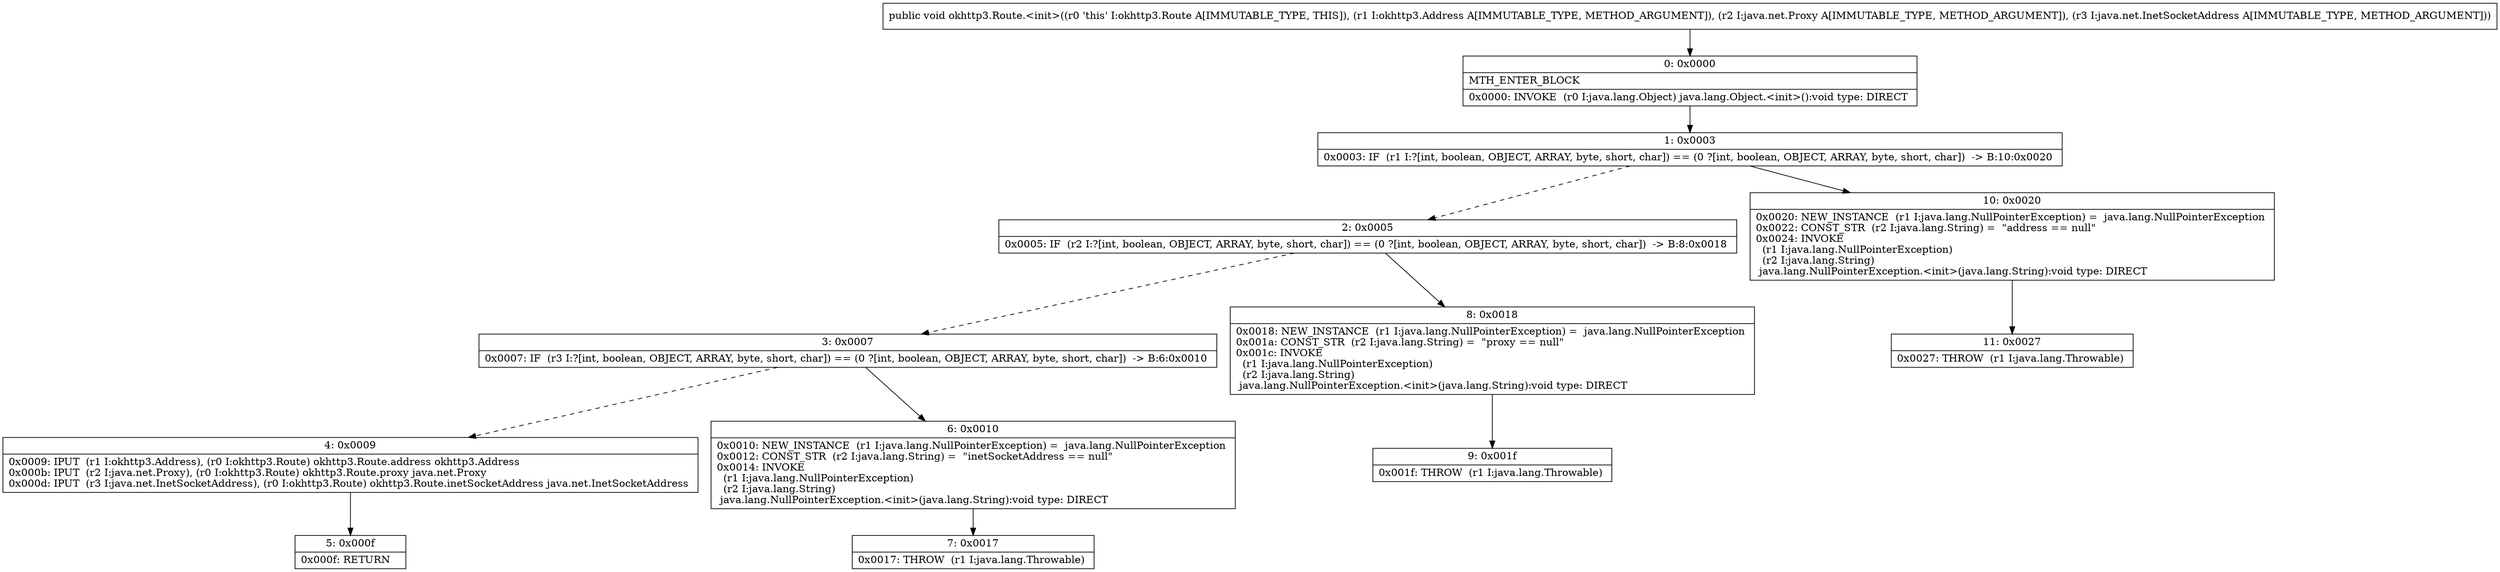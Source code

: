 digraph "CFG forokhttp3.Route.\<init\>(Lokhttp3\/Address;Ljava\/net\/Proxy;Ljava\/net\/InetSocketAddress;)V" {
Node_0 [shape=record,label="{0\:\ 0x0000|MTH_ENTER_BLOCK\l|0x0000: INVOKE  (r0 I:java.lang.Object) java.lang.Object.\<init\>():void type: DIRECT \l}"];
Node_1 [shape=record,label="{1\:\ 0x0003|0x0003: IF  (r1 I:?[int, boolean, OBJECT, ARRAY, byte, short, char]) == (0 ?[int, boolean, OBJECT, ARRAY, byte, short, char])  \-\> B:10:0x0020 \l}"];
Node_2 [shape=record,label="{2\:\ 0x0005|0x0005: IF  (r2 I:?[int, boolean, OBJECT, ARRAY, byte, short, char]) == (0 ?[int, boolean, OBJECT, ARRAY, byte, short, char])  \-\> B:8:0x0018 \l}"];
Node_3 [shape=record,label="{3\:\ 0x0007|0x0007: IF  (r3 I:?[int, boolean, OBJECT, ARRAY, byte, short, char]) == (0 ?[int, boolean, OBJECT, ARRAY, byte, short, char])  \-\> B:6:0x0010 \l}"];
Node_4 [shape=record,label="{4\:\ 0x0009|0x0009: IPUT  (r1 I:okhttp3.Address), (r0 I:okhttp3.Route) okhttp3.Route.address okhttp3.Address \l0x000b: IPUT  (r2 I:java.net.Proxy), (r0 I:okhttp3.Route) okhttp3.Route.proxy java.net.Proxy \l0x000d: IPUT  (r3 I:java.net.InetSocketAddress), (r0 I:okhttp3.Route) okhttp3.Route.inetSocketAddress java.net.InetSocketAddress \l}"];
Node_5 [shape=record,label="{5\:\ 0x000f|0x000f: RETURN   \l}"];
Node_6 [shape=record,label="{6\:\ 0x0010|0x0010: NEW_INSTANCE  (r1 I:java.lang.NullPointerException) =  java.lang.NullPointerException \l0x0012: CONST_STR  (r2 I:java.lang.String) =  \"inetSocketAddress == null\" \l0x0014: INVOKE  \l  (r1 I:java.lang.NullPointerException)\l  (r2 I:java.lang.String)\l java.lang.NullPointerException.\<init\>(java.lang.String):void type: DIRECT \l}"];
Node_7 [shape=record,label="{7\:\ 0x0017|0x0017: THROW  (r1 I:java.lang.Throwable) \l}"];
Node_8 [shape=record,label="{8\:\ 0x0018|0x0018: NEW_INSTANCE  (r1 I:java.lang.NullPointerException) =  java.lang.NullPointerException \l0x001a: CONST_STR  (r2 I:java.lang.String) =  \"proxy == null\" \l0x001c: INVOKE  \l  (r1 I:java.lang.NullPointerException)\l  (r2 I:java.lang.String)\l java.lang.NullPointerException.\<init\>(java.lang.String):void type: DIRECT \l}"];
Node_9 [shape=record,label="{9\:\ 0x001f|0x001f: THROW  (r1 I:java.lang.Throwable) \l}"];
Node_10 [shape=record,label="{10\:\ 0x0020|0x0020: NEW_INSTANCE  (r1 I:java.lang.NullPointerException) =  java.lang.NullPointerException \l0x0022: CONST_STR  (r2 I:java.lang.String) =  \"address == null\" \l0x0024: INVOKE  \l  (r1 I:java.lang.NullPointerException)\l  (r2 I:java.lang.String)\l java.lang.NullPointerException.\<init\>(java.lang.String):void type: DIRECT \l}"];
Node_11 [shape=record,label="{11\:\ 0x0027|0x0027: THROW  (r1 I:java.lang.Throwable) \l}"];
MethodNode[shape=record,label="{public void okhttp3.Route.\<init\>((r0 'this' I:okhttp3.Route A[IMMUTABLE_TYPE, THIS]), (r1 I:okhttp3.Address A[IMMUTABLE_TYPE, METHOD_ARGUMENT]), (r2 I:java.net.Proxy A[IMMUTABLE_TYPE, METHOD_ARGUMENT]), (r3 I:java.net.InetSocketAddress A[IMMUTABLE_TYPE, METHOD_ARGUMENT])) }"];
MethodNode -> Node_0;
Node_0 -> Node_1;
Node_1 -> Node_2[style=dashed];
Node_1 -> Node_10;
Node_2 -> Node_3[style=dashed];
Node_2 -> Node_8;
Node_3 -> Node_4[style=dashed];
Node_3 -> Node_6;
Node_4 -> Node_5;
Node_6 -> Node_7;
Node_8 -> Node_9;
Node_10 -> Node_11;
}

